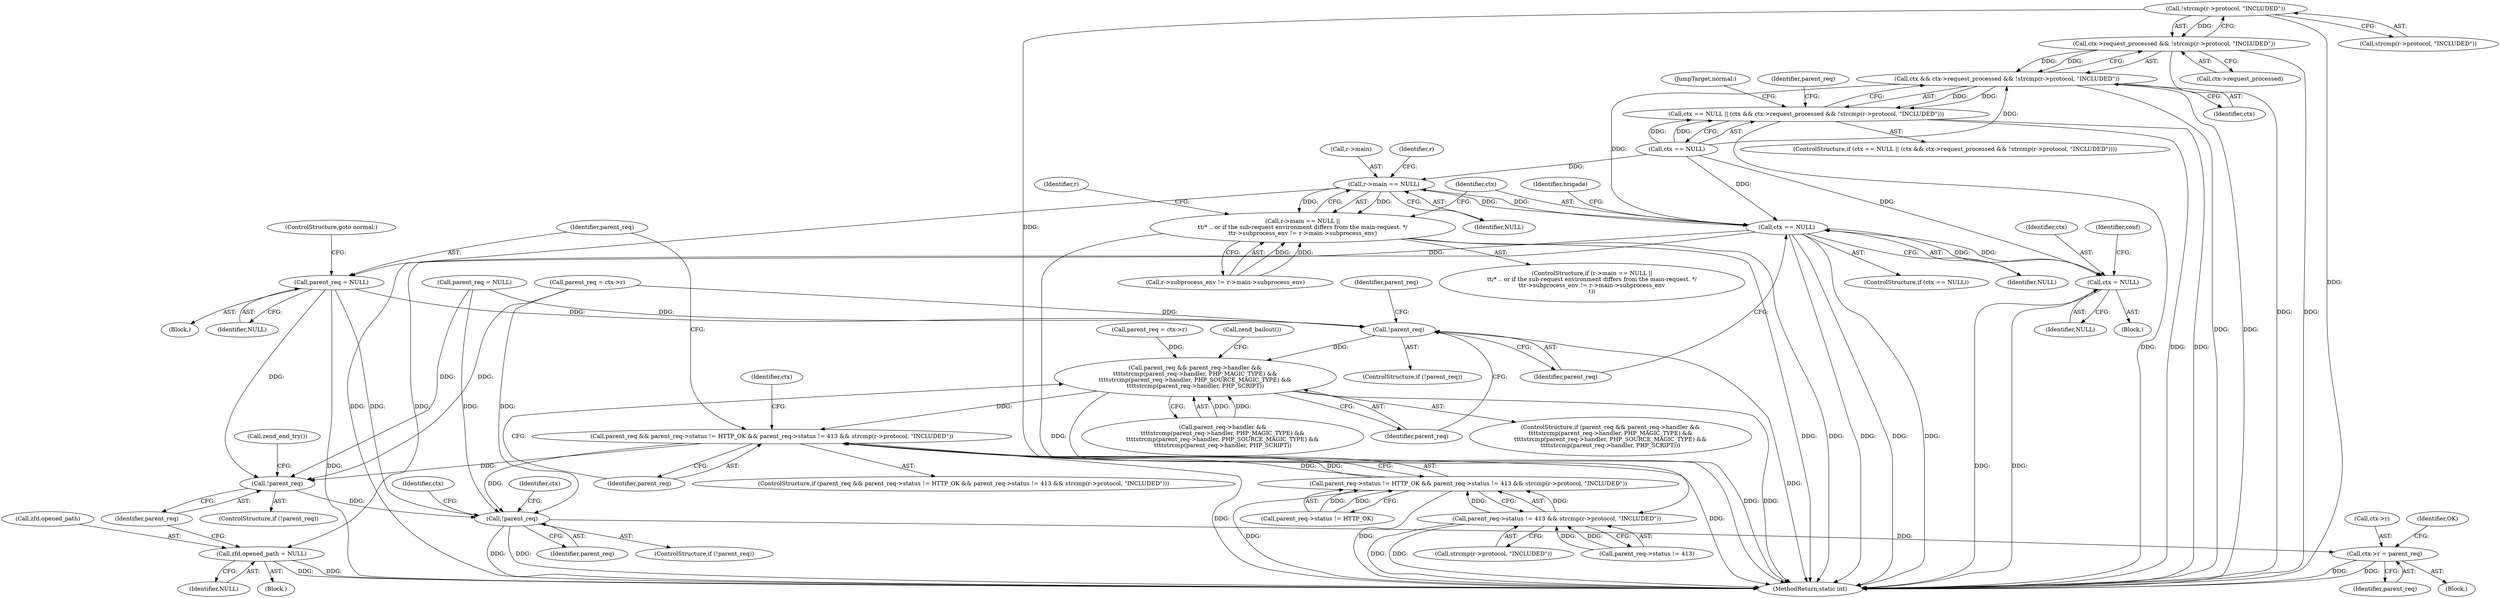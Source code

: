digraph "0_php_809610f5ea38a83b284e1125d1fff129bdd615e7@API" {
"1000146" [label="(Call,!strcmp(r->protocol, \"INCLUDED\"))"];
"1000142" [label="(Call,ctx->request_processed && !strcmp(r->protocol, \"INCLUDED\"))"];
"1000140" [label="(Call,ctx && ctx->request_processed && !strcmp(r->protocol, \"INCLUDED\"))"];
"1000136" [label="(Call,ctx == NULL || (ctx && ctx->request_processed && !strcmp(r->protocol, \"INCLUDED\")))"];
"1000316" [label="(Call,ctx == NULL)"];
"1000182" [label="(Call,ctx = NULL)"];
"1000295" [label="(Call,r->main == NULL)"];
"1000294" [label="(Call,r->main == NULL ||\n\t\t/* .. or if the sub-request environment differs from the main-request. */\n\t\tr->subprocess_env != r->main->subprocess_env)"];
"1000401" [label="(Call,parent_req = NULL)"];
"1000345" [label="(Call,!parent_req)"];
"1000354" [label="(Call,parent_req && parent_req->handler &&\n\t\t\t\tstrcmp(parent_req->handler, PHP_MAGIC_TYPE) &&\n\t\t\t\tstrcmp(parent_req->handler, PHP_SOURCE_MAGIC_TYPE) &&\n\t\t\t\tstrcmp(parent_req->handler, PHP_SCRIPT))"];
"1000381" [label="(Call,parent_req && parent_req->status != HTTP_OK && parent_req->status != 413 && strcmp(r->protocol, \"INCLUDED\"))"];
"1000473" [label="(Call,!parent_req)"];
"1000480" [label="(Call,!parent_req)"];
"1000534" [label="(Call,ctx->r = parent_req)"];
"1000467" [label="(Call,zfd.opened_path = NULL)"];
"1000389" [label="(Call,parent_req->status != 413 && strcmp(r->protocol, \"INCLUDED\"))"];
"1000383" [label="(Call,parent_req->status != HTTP_OK && parent_req->status != 413 && strcmp(r->protocol, \"INCLUDED\"))"];
"1000143" [label="(Call,ctx->request_processed)"];
"1000294" [label="(Call,r->main == NULL ||\n\t\t/* .. or if the sub-request environment differs from the main-request. */\n\t\tr->subprocess_env != r->main->subprocess_env)"];
"1000299" [label="(Identifier,NULL)"];
"1000400" [label="(Block,)"];
"1000541" [label="(MethodReturn,static int)"];
"1000533" [label="(Block,)"];
"1000137" [label="(Call,ctx == NULL)"];
"1000348" [label="(Call,parent_req = ctx->r)"];
"1000321" [label="(Identifier,brigade)"];
"1000535" [label="(Call,ctx->r)"];
"1000141" [label="(Identifier,ctx)"];
"1000389" [label="(Call,parent_req->status != 413 && strcmp(r->protocol, \"INCLUDED\"))"];
"1000184" [label="(Identifier,NULL)"];
"1000480" [label="(Call,!parent_req)"];
"1000536" [label="(Identifier,ctx)"];
"1000295" [label="(Call,r->main == NULL)"];
"1000383" [label="(Call,parent_req->status != HTTP_OK && parent_req->status != 413 && strcmp(r->protocol, \"INCLUDED\"))"];
"1000296" [label="(Call,r->main)"];
"1000390" [label="(Call,parent_req->status != 413)"];
"1000152" [label="(Block,)"];
"1000380" [label="(ControlStructure,if (parent_req && parent_req->status != HTTP_OK && parent_req->status != 413 && strcmp(r->protocol, \"INCLUDED\")))"];
"1000381" [label="(Call,parent_req && parent_req->status != HTTP_OK && parent_req->status != 413 && strcmp(r->protocol, \"INCLUDED\"))"];
"1000354" [label="(Call,parent_req && parent_req->handler &&\n\t\t\t\tstrcmp(parent_req->handler, PHP_MAGIC_TYPE) &&\n\t\t\t\tstrcmp(parent_req->handler, PHP_SOURCE_MAGIC_TYPE) &&\n\t\t\t\tstrcmp(parent_req->handler, PHP_SCRIPT))"];
"1000182" [label="(Call,ctx = NULL)"];
"1000119" [label="(Call,parent_req = NULL)"];
"1000534" [label="(Call,ctx->r = parent_req)"];
"1000198" [label="(Identifier,conf)"];
"1000142" [label="(Call,ctx->request_processed && !strcmp(r->protocol, \"INCLUDED\"))"];
"1000140" [label="(Call,ctx && ctx->request_processed && !strcmp(r->protocol, \"INCLUDED\"))"];
"1000187" [label="(Call,parent_req = ctx->r)"];
"1000315" [label="(ControlStructure,if (ctx == NULL))"];
"1000344" [label="(ControlStructure,if (!parent_req))"];
"1000485" [label="(Identifier,ctx)"];
"1000311" [label="(Identifier,r)"];
"1000395" [label="(Call,strcmp(r->protocol, \"INCLUDED\"))"];
"1000183" [label="(Identifier,ctx)"];
"1000402" [label="(Identifier,parent_req)"];
"1000345" [label="(Call,!parent_req)"];
"1000472" [label="(ControlStructure,if (!parent_req))"];
"1000468" [label="(Call,zfd.opened_path)"];
"1000302" [label="(Identifier,r)"];
"1000318" [label="(Identifier,NULL)"];
"1000478" [label="(Call,zend_end_try())"];
"1000407" [label="(Identifier,ctx)"];
"1000135" [label="(ControlStructure,if (ctx == NULL || (ctx && ctx->request_processed && !strcmp(r->protocol, \"INCLUDED\"))))"];
"1000382" [label="(Identifier,parent_req)"];
"1000146" [label="(Call,!strcmp(r->protocol, \"INCLUDED\"))"];
"1000384" [label="(Call,parent_req->status != HTTP_OK)"];
"1000356" [label="(Call,parent_req->handler &&\n\t\t\t\tstrcmp(parent_req->handler, PHP_MAGIC_TYPE) &&\n\t\t\t\tstrcmp(parent_req->handler, PHP_SOURCE_MAGIC_TYPE) &&\n\t\t\t\tstrcmp(parent_req->handler, PHP_SCRIPT))"];
"1000473" [label="(Call,!parent_req)"];
"1000446" [label="(Block,)"];
"1000346" [label="(Identifier,parent_req)"];
"1000349" [label="(Identifier,parent_req)"];
"1000479" [label="(ControlStructure,if (!parent_req))"];
"1000153" [label="(JumpTarget,normal:)"];
"1000300" [label="(Call,r->subprocess_env != r->main->subprocess_env)"];
"1000293" [label="(ControlStructure,if (r->main == NULL ||\n\t\t/* .. or if the sub-request environment differs from the main-request. */\n\t\tr->subprocess_env != r->main->subprocess_env\n\t))"];
"1000538" [label="(Identifier,parent_req)"];
"1000317" [label="(Identifier,ctx)"];
"1000401" [label="(Call,parent_req = NULL)"];
"1000188" [label="(Identifier,parent_req)"];
"1000467" [label="(Call,zfd.opened_path = NULL)"];
"1000355" [label="(Identifier,parent_req)"];
"1000147" [label="(Call,strcmp(r->protocol, \"INCLUDED\"))"];
"1000404" [label="(ControlStructure,goto normal;)"];
"1000353" [label="(ControlStructure,if (parent_req && parent_req->handler &&\n\t\t\t\tstrcmp(parent_req->handler, PHP_MAGIC_TYPE) &&\n\t\t\t\tstrcmp(parent_req->handler, PHP_SOURCE_MAGIC_TYPE) &&\n\t\t\t\tstrcmp(parent_req->handler, PHP_SCRIPT)))"];
"1000474" [label="(Identifier,parent_req)"];
"1000316" [label="(Call,ctx == NULL)"];
"1000481" [label="(Identifier,parent_req)"];
"1000540" [label="(Identifier,OK)"];
"1000471" [label="(Identifier,NULL)"];
"1000379" [label="(Call,zend_bailout())"];
"1000403" [label="(Identifier,NULL)"];
"1000136" [label="(Call,ctx == NULL || (ctx && ctx->request_processed && !strcmp(r->protocol, \"INCLUDED\")))"];
"1000146" -> "1000142"  [label="AST: "];
"1000146" -> "1000147"  [label="CFG: "];
"1000147" -> "1000146"  [label="AST: "];
"1000142" -> "1000146"  [label="CFG: "];
"1000146" -> "1000541"  [label="DDG: "];
"1000146" -> "1000142"  [label="DDG: "];
"1000146" -> "1000389"  [label="DDG: "];
"1000142" -> "1000140"  [label="AST: "];
"1000142" -> "1000143"  [label="CFG: "];
"1000143" -> "1000142"  [label="AST: "];
"1000140" -> "1000142"  [label="CFG: "];
"1000142" -> "1000541"  [label="DDG: "];
"1000142" -> "1000541"  [label="DDG: "];
"1000142" -> "1000140"  [label="DDG: "];
"1000142" -> "1000140"  [label="DDG: "];
"1000140" -> "1000136"  [label="AST: "];
"1000140" -> "1000141"  [label="CFG: "];
"1000141" -> "1000140"  [label="AST: "];
"1000136" -> "1000140"  [label="CFG: "];
"1000140" -> "1000541"  [label="DDG: "];
"1000140" -> "1000541"  [label="DDG: "];
"1000140" -> "1000136"  [label="DDG: "];
"1000140" -> "1000136"  [label="DDG: "];
"1000137" -> "1000140"  [label="DDG: "];
"1000140" -> "1000316"  [label="DDG: "];
"1000136" -> "1000135"  [label="AST: "];
"1000136" -> "1000137"  [label="CFG: "];
"1000137" -> "1000136"  [label="AST: "];
"1000153" -> "1000136"  [label="CFG: "];
"1000188" -> "1000136"  [label="CFG: "];
"1000136" -> "1000541"  [label="DDG: "];
"1000136" -> "1000541"  [label="DDG: "];
"1000136" -> "1000541"  [label="DDG: "];
"1000137" -> "1000136"  [label="DDG: "];
"1000137" -> "1000136"  [label="DDG: "];
"1000316" -> "1000315"  [label="AST: "];
"1000316" -> "1000318"  [label="CFG: "];
"1000317" -> "1000316"  [label="AST: "];
"1000318" -> "1000316"  [label="AST: "];
"1000321" -> "1000316"  [label="CFG: "];
"1000346" -> "1000316"  [label="CFG: "];
"1000316" -> "1000541"  [label="DDG: "];
"1000316" -> "1000541"  [label="DDG: "];
"1000316" -> "1000541"  [label="DDG: "];
"1000316" -> "1000182"  [label="DDG: "];
"1000316" -> "1000295"  [label="DDG: "];
"1000137" -> "1000316"  [label="DDG: "];
"1000182" -> "1000316"  [label="DDG: "];
"1000295" -> "1000316"  [label="DDG: "];
"1000316" -> "1000401"  [label="DDG: "];
"1000316" -> "1000467"  [label="DDG: "];
"1000182" -> "1000152"  [label="AST: "];
"1000182" -> "1000184"  [label="CFG: "];
"1000183" -> "1000182"  [label="AST: "];
"1000184" -> "1000182"  [label="AST: "];
"1000198" -> "1000182"  [label="CFG: "];
"1000182" -> "1000541"  [label="DDG: "];
"1000182" -> "1000541"  [label="DDG: "];
"1000137" -> "1000182"  [label="DDG: "];
"1000295" -> "1000294"  [label="AST: "];
"1000295" -> "1000299"  [label="CFG: "];
"1000296" -> "1000295"  [label="AST: "];
"1000299" -> "1000295"  [label="AST: "];
"1000302" -> "1000295"  [label="CFG: "];
"1000294" -> "1000295"  [label="CFG: "];
"1000295" -> "1000541"  [label="DDG: "];
"1000295" -> "1000294"  [label="DDG: "];
"1000295" -> "1000294"  [label="DDG: "];
"1000137" -> "1000295"  [label="DDG: "];
"1000294" -> "1000293"  [label="AST: "];
"1000294" -> "1000300"  [label="CFG: "];
"1000300" -> "1000294"  [label="AST: "];
"1000311" -> "1000294"  [label="CFG: "];
"1000317" -> "1000294"  [label="CFG: "];
"1000294" -> "1000541"  [label="DDG: "];
"1000294" -> "1000541"  [label="DDG: "];
"1000294" -> "1000541"  [label="DDG: "];
"1000300" -> "1000294"  [label="DDG: "];
"1000300" -> "1000294"  [label="DDG: "];
"1000401" -> "1000400"  [label="AST: "];
"1000401" -> "1000403"  [label="CFG: "];
"1000402" -> "1000401"  [label="AST: "];
"1000403" -> "1000401"  [label="AST: "];
"1000404" -> "1000401"  [label="CFG: "];
"1000401" -> "1000541"  [label="DDG: "];
"1000401" -> "1000345"  [label="DDG: "];
"1000401" -> "1000473"  [label="DDG: "];
"1000401" -> "1000480"  [label="DDG: "];
"1000345" -> "1000344"  [label="AST: "];
"1000345" -> "1000346"  [label="CFG: "];
"1000346" -> "1000345"  [label="AST: "];
"1000349" -> "1000345"  [label="CFG: "];
"1000355" -> "1000345"  [label="CFG: "];
"1000345" -> "1000541"  [label="DDG: "];
"1000187" -> "1000345"  [label="DDG: "];
"1000119" -> "1000345"  [label="DDG: "];
"1000345" -> "1000354"  [label="DDG: "];
"1000354" -> "1000353"  [label="AST: "];
"1000354" -> "1000355"  [label="CFG: "];
"1000354" -> "1000356"  [label="CFG: "];
"1000355" -> "1000354"  [label="AST: "];
"1000356" -> "1000354"  [label="AST: "];
"1000379" -> "1000354"  [label="CFG: "];
"1000382" -> "1000354"  [label="CFG: "];
"1000354" -> "1000541"  [label="DDG: "];
"1000354" -> "1000541"  [label="DDG: "];
"1000348" -> "1000354"  [label="DDG: "];
"1000356" -> "1000354"  [label="DDG: "];
"1000356" -> "1000354"  [label="DDG: "];
"1000354" -> "1000381"  [label="DDG: "];
"1000381" -> "1000380"  [label="AST: "];
"1000381" -> "1000382"  [label="CFG: "];
"1000381" -> "1000383"  [label="CFG: "];
"1000382" -> "1000381"  [label="AST: "];
"1000383" -> "1000381"  [label="AST: "];
"1000402" -> "1000381"  [label="CFG: "];
"1000407" -> "1000381"  [label="CFG: "];
"1000381" -> "1000541"  [label="DDG: "];
"1000381" -> "1000541"  [label="DDG: "];
"1000383" -> "1000381"  [label="DDG: "];
"1000383" -> "1000381"  [label="DDG: "];
"1000381" -> "1000473"  [label="DDG: "];
"1000381" -> "1000480"  [label="DDG: "];
"1000473" -> "1000472"  [label="AST: "];
"1000473" -> "1000474"  [label="CFG: "];
"1000474" -> "1000473"  [label="AST: "];
"1000478" -> "1000473"  [label="CFG: "];
"1000187" -> "1000473"  [label="DDG: "];
"1000119" -> "1000473"  [label="DDG: "];
"1000473" -> "1000480"  [label="DDG: "];
"1000480" -> "1000479"  [label="AST: "];
"1000480" -> "1000481"  [label="CFG: "];
"1000481" -> "1000480"  [label="AST: "];
"1000485" -> "1000480"  [label="CFG: "];
"1000536" -> "1000480"  [label="CFG: "];
"1000480" -> "1000541"  [label="DDG: "];
"1000480" -> "1000541"  [label="DDG: "];
"1000187" -> "1000480"  [label="DDG: "];
"1000119" -> "1000480"  [label="DDG: "];
"1000480" -> "1000534"  [label="DDG: "];
"1000534" -> "1000533"  [label="AST: "];
"1000534" -> "1000538"  [label="CFG: "];
"1000535" -> "1000534"  [label="AST: "];
"1000538" -> "1000534"  [label="AST: "];
"1000540" -> "1000534"  [label="CFG: "];
"1000534" -> "1000541"  [label="DDG: "];
"1000534" -> "1000541"  [label="DDG: "];
"1000467" -> "1000446"  [label="AST: "];
"1000467" -> "1000471"  [label="CFG: "];
"1000468" -> "1000467"  [label="AST: "];
"1000471" -> "1000467"  [label="AST: "];
"1000474" -> "1000467"  [label="CFG: "];
"1000467" -> "1000541"  [label="DDG: "];
"1000467" -> "1000541"  [label="DDG: "];
"1000389" -> "1000383"  [label="AST: "];
"1000389" -> "1000390"  [label="CFG: "];
"1000389" -> "1000395"  [label="CFG: "];
"1000390" -> "1000389"  [label="AST: "];
"1000395" -> "1000389"  [label="AST: "];
"1000383" -> "1000389"  [label="CFG: "];
"1000389" -> "1000541"  [label="DDG: "];
"1000389" -> "1000541"  [label="DDG: "];
"1000389" -> "1000383"  [label="DDG: "];
"1000389" -> "1000383"  [label="DDG: "];
"1000390" -> "1000389"  [label="DDG: "];
"1000390" -> "1000389"  [label="DDG: "];
"1000383" -> "1000384"  [label="CFG: "];
"1000384" -> "1000383"  [label="AST: "];
"1000383" -> "1000541"  [label="DDG: "];
"1000383" -> "1000541"  [label="DDG: "];
"1000384" -> "1000383"  [label="DDG: "];
"1000384" -> "1000383"  [label="DDG: "];
}
